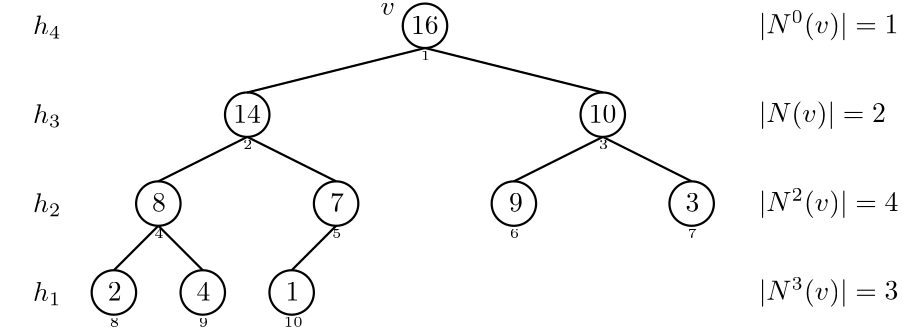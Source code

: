 <?xml version="1.0"?>
<!DOCTYPE ipe SYSTEM "ipe.dtd">
<ipe version="70218" creator="Ipe 7.2.23">
<info created="D:20230429175719" modified="D:20230501111311"/>
<ipestyle name="basic">
<symbol name="arrow/arc(spx)">
<path stroke="sym-stroke" fill="sym-stroke" pen="sym-pen">
0 0 m
-1 0.333 l
-1 -0.333 l
h
</path>
</symbol>
<symbol name="arrow/farc(spx)">
<path stroke="sym-stroke" fill="white" pen="sym-pen">
0 0 m
-1 0.333 l
-1 -0.333 l
h
</path>
</symbol>
<symbol name="arrow/ptarc(spx)">
<path stroke="sym-stroke" fill="sym-stroke" pen="sym-pen">
0 0 m
-1 0.333 l
-0.8 0 l
-1 -0.333 l
h
</path>
</symbol>
<symbol name="arrow/fptarc(spx)">
<path stroke="sym-stroke" fill="white" pen="sym-pen">
0 0 m
-1 0.333 l
-0.8 0 l
-1 -0.333 l
h
</path>
</symbol>
<symbol name="mark/circle(sx)" transformations="translations">
<path fill="sym-stroke">
0.6 0 0 0.6 0 0 e
0.4 0 0 0.4 0 0 e
</path>
</symbol>
<symbol name="mark/disk(sx)" transformations="translations">
<path fill="sym-stroke">
0.6 0 0 0.6 0 0 e
</path>
</symbol>
<symbol name="mark/fdisk(sfx)" transformations="translations">
<group>
<path fill="sym-fill">
0.5 0 0 0.5 0 0 e
</path>
<path fill="sym-stroke" fillrule="eofill">
0.6 0 0 0.6 0 0 e
0.4 0 0 0.4 0 0 e
</path>
</group>
</symbol>
<symbol name="mark/box(sx)" transformations="translations">
<path fill="sym-stroke" fillrule="eofill">
-0.6 -0.6 m
0.6 -0.6 l
0.6 0.6 l
-0.6 0.6 l
h
-0.4 -0.4 m
0.4 -0.4 l
0.4 0.4 l
-0.4 0.4 l
h
</path>
</symbol>
<symbol name="mark/square(sx)" transformations="translations">
<path fill="sym-stroke">
-0.6 -0.6 m
0.6 -0.6 l
0.6 0.6 l
-0.6 0.6 l
h
</path>
</symbol>
<symbol name="mark/fsquare(sfx)" transformations="translations">
<group>
<path fill="sym-fill">
-0.5 -0.5 m
0.5 -0.5 l
0.5 0.5 l
-0.5 0.5 l
h
</path>
<path fill="sym-stroke" fillrule="eofill">
-0.6 -0.6 m
0.6 -0.6 l
0.6 0.6 l
-0.6 0.6 l
h
-0.4 -0.4 m
0.4 -0.4 l
0.4 0.4 l
-0.4 0.4 l
h
</path>
</group>
</symbol>
<symbol name="mark/cross(sx)" transformations="translations">
<group>
<path fill="sym-stroke">
-0.43 -0.57 m
0.57 0.43 l
0.43 0.57 l
-0.57 -0.43 l
h
</path>
<path fill="sym-stroke">
-0.43 0.57 m
0.57 -0.43 l
0.43 -0.57 l
-0.57 0.43 l
h
</path>
</group>
</symbol>
<symbol name="arrow/fnormal(spx)">
<path stroke="sym-stroke" fill="white" pen="sym-pen">
0 0 m
-1 0.333 l
-1 -0.333 l
h
</path>
</symbol>
<symbol name="arrow/pointed(spx)">
<path stroke="sym-stroke" fill="sym-stroke" pen="sym-pen">
0 0 m
-1 0.333 l
-0.8 0 l
-1 -0.333 l
h
</path>
</symbol>
<symbol name="arrow/fpointed(spx)">
<path stroke="sym-stroke" fill="white" pen="sym-pen">
0 0 m
-1 0.333 l
-0.8 0 l
-1 -0.333 l
h
</path>
</symbol>
<symbol name="arrow/linear(spx)">
<path stroke="sym-stroke" pen="sym-pen">
-1 0.333 m
0 0 l
-1 -0.333 l
</path>
</symbol>
<symbol name="arrow/fdouble(spx)">
<path stroke="sym-stroke" fill="white" pen="sym-pen">
0 0 m
-1 0.333 l
-1 -0.333 l
h
-1 0 m
-2 0.333 l
-2 -0.333 l
h
</path>
</symbol>
<symbol name="arrow/double(spx)">
<path stroke="sym-stroke" fill="sym-stroke" pen="sym-pen">
0 0 m
-1 0.333 l
-1 -0.333 l
h
-1 0 m
-2 0.333 l
-2 -0.333 l
h
</path>
</symbol>
<symbol name="arrow/mid-normal(spx)">
<path stroke="sym-stroke" fill="sym-stroke" pen="sym-pen">
0.5 0 m
-0.5 0.333 l
-0.5 -0.333 l
h
</path>
</symbol>
<symbol name="arrow/mid-fnormal(spx)">
<path stroke="sym-stroke" fill="white" pen="sym-pen">
0.5 0 m
-0.5 0.333 l
-0.5 -0.333 l
h
</path>
</symbol>
<symbol name="arrow/mid-pointed(spx)">
<path stroke="sym-stroke" fill="sym-stroke" pen="sym-pen">
0.5 0 m
-0.5 0.333 l
-0.3 0 l
-0.5 -0.333 l
h
</path>
</symbol>
<symbol name="arrow/mid-fpointed(spx)">
<path stroke="sym-stroke" fill="white" pen="sym-pen">
0.5 0 m
-0.5 0.333 l
-0.3 0 l
-0.5 -0.333 l
h
</path>
</symbol>
<symbol name="arrow/mid-double(spx)">
<path stroke="sym-stroke" fill="sym-stroke" pen="sym-pen">
1 0 m
0 0.333 l
0 -0.333 l
h
0 0 m
-1 0.333 l
-1 -0.333 l
h
</path>
</symbol>
<symbol name="arrow/mid-fdouble(spx)">
<path stroke="sym-stroke" fill="white" pen="sym-pen">
1 0 m
0 0.333 l
0 -0.333 l
h
0 0 m
-1 0.333 l
-1 -0.333 l
h
</path>
</symbol>
<anglesize name="22.5 deg" value="22.5"/>
<anglesize name="30 deg" value="30"/>
<anglesize name="45 deg" value="45"/>
<anglesize name="60 deg" value="60"/>
<anglesize name="90 deg" value="90"/>
<arrowsize name="large" value="10"/>
<arrowsize name="small" value="5"/>
<arrowsize name="tiny" value="3"/>
<color name="blue" value="0 0 1"/>
<color name="brown" value="0.647 0.165 0.165"/>
<color name="darkblue" value="0 0 0.545"/>
<color name="darkcyan" value="0 0.545 0.545"/>
<color name="darkgray" value="0.663"/>
<color name="darkgreen" value="0 0.392 0"/>
<color name="darkmagenta" value="0.545 0 0.545"/>
<color name="darkorange" value="1 0.549 0"/>
<color name="darkred" value="0.545 0 0"/>
<color name="gold" value="1 0.843 0"/>
<color name="gray" value="0.745"/>
<color name="green" value="0 1 0"/>
<color name="lightblue" value="0.678 0.847 0.902"/>
<color name="lightcyan" value="0.878 1 1"/>
<color name="lightgray" value="0.827"/>
<color name="lightgreen" value="0.565 0.933 0.565"/>
<color name="lightyellow" value="1 1 0.878"/>
<color name="navy" value="0 0 0.502"/>
<color name="orange" value="1 0.647 0"/>
<color name="pink" value="1 0.753 0.796"/>
<color name="purple" value="0.627 0.125 0.941"/>
<color name="red" value="1 0 0"/>
<color name="seagreen" value="0.18 0.545 0.341"/>
<color name="turquoise" value="0.251 0.878 0.816"/>
<color name="violet" value="0.933 0.51 0.933"/>
<color name="yellow" value="1 1 0"/>
<dashstyle name="dash dot dotted" value="[4 2 1 2 1 2] 0"/>
<dashstyle name="dash dotted" value="[4 2 1 2] 0"/>
<dashstyle name="dashed" value="[4] 0"/>
<dashstyle name="dotted" value="[1 3] 0"/>
<gridsize name="10 pts (~3.5 mm)" value="10"/>
<gridsize name="14 pts (~5 mm)" value="14"/>
<gridsize name="16 pts (~6 mm)" value="16"/>
<gridsize name="20 pts (~7 mm)" value="20"/>
<gridsize name="28 pts (~10 mm)" value="28"/>
<gridsize name="32 pts (~12 mm)" value="32"/>
<gridsize name="4 pts" value="4"/>
<gridsize name="56 pts (~20 mm)" value="56"/>
<gridsize name="8 pts (~3 mm)" value="8"/>
<opacity name="10%" value="0.1"/>
<opacity name="30%" value="0.3"/>
<opacity name="50%" value="0.5"/>
<opacity name="75%" value="0.75"/>
<pen name="fat" value="1.2"/>
<pen name="heavier" value="0.8"/>
<pen name="ultrafat" value="2"/>
<symbolsize name="large" value="5"/>
<symbolsize name="small" value="2"/>
<symbolsize name="tiny" value="1.1"/>
<textsize name="Huge" value="\Huge"/>
<textsize name="LARGE" value="\LARGE"/>
<textsize name="Large" value="\Large"/>
<textsize name="footnote" value="\footnotesize"/>
<textsize name="huge" value="\huge"/>
<textsize name="large" value="\large"/>
<textsize name="small" value="\small"/>
<textsize name="tiny" value="\tiny"/>
<textstyle name="center" begin="\begin{center}" end="\end{center}"/>
<textstyle name="item" begin="\begin{itemize}\item{}" end="\end{itemize}"/>
<textstyle name="itemize" begin="\begin{itemize}" end="\end{itemize}"/>
<tiling name="falling" angle="-60" step="4" width="1"/>
<tiling name="rising" angle="30" step="4" width="1"/>
</ipestyle>
<page>
<layer name="alpha"/>
<view layers="alpha" active="alpha"/>
<path layer="alpha" stroke="black" pen="heavier">
8 0 0 8 72 712 e
</path>
<path stroke="black" pen="heavier">
8 0 0 8 104 712 e
</path>
<path stroke="black" pen="heavier">
8 0 0 8 136 712 e
</path>
<path stroke="black" pen="heavier">
8 0 0 8 88 744 e
</path>
<path stroke="black" pen="heavier">
8 0 0 8 152 744 e
</path>
<path stroke="black" pen="heavier">
8 0 0 8 216 744 e
</path>
<path stroke="black" pen="heavier">
8 0 0 8 280 744 e
</path>
<path stroke="black" pen="heavier">
8 0 0 8 120 776 e
</path>
<path stroke="black" pen="heavier">
8 0 0 8 248 776 e
</path>
<path stroke="black" pen="heavier">
8 0 0 8 184 808 e
</path>
<text matrix="1 0 0 1 6.95257 25.0556" transformations="translations" pos="172 780" stroke="black" type="label" width="9.963" height="6.42" depth="0" valign="baseline" style="math">16</text>
<text matrix="1 0 0 1 -57.0474 -6.9444" transformations="translations" pos="172 780" stroke="black" type="label" width="9.963" height="6.42" depth="0" valign="baseline" style="math">14</text>
<text matrix="1 0 0 1 70.9526 -6.9444" transformations="translations" pos="172 780" stroke="black" type="label" width="9.963" height="6.42" depth="0" valign="baseline" style="math">10</text>
<text matrix="1 0 0 1 42.1968 -38.9444" transformations="translations" pos="172 780" stroke="black" type="label" width="4.981" height="6.42" depth="0" valign="baseline" style="math">9</text>
<text matrix="1 0 0 1 -86.2367 -38.9129" transformations="translations" pos="172 780" stroke="black" type="label" width="4.981" height="6.42" depth="0" valign="baseline" style="math">8</text>
<text matrix="1 0 0 1 -22.2367 -38.9129" transformations="translations" pos="172 780" stroke="black" type="label" width="4.981" height="6.42" depth="0" valign="baseline" style="math">7</text>
<text matrix="1 0 0 1 105.763 -38.9129" transformations="translations" pos="172 780" stroke="black" type="label" width="4.981" height="6.42" depth="0" valign="baseline" style="math">3</text>
<text matrix="1 0 0 1 -102.237 -70.9129" transformations="translations" pos="172 780" stroke="black" type="label" width="4.981" height="6.42" depth="0" valign="baseline" style="math">2</text>
<text matrix="1 0 0 1 -70.2367 -70.9129" transformations="translations" pos="172 780" stroke="black" type="label" width="4.981" height="6.42" depth="0" valign="baseline" style="math">4</text>
<text matrix="1 0 0 1 -38.2367 -70.9129" transformations="translations" pos="172 780" stroke="black" type="label" width="4.981" height="6.42" depth="0" valign="baseline" style="math">1</text>
<path stroke="black" pen="heavier">
184 800 m
120 784 l
</path>
<path stroke="black" pen="heavier">
184 800 m
248 784 l
</path>
<path stroke="black" pen="heavier">
120 768 m
88 752 l
</path>
<path stroke="black" pen="heavier">
120 768 m
152 752 l
</path>
<path stroke="black" pen="heavier">
248 768 m
216 752 l
</path>
<path stroke="black" pen="heavier">
248 768 m
280 752 l
</path>
<path stroke="black" pen="heavier">
88 736 m
72 720 l
</path>
<path stroke="black" pen="heavier">
88 736 m
104 720 l
</path>
<path stroke="black" pen="heavier">
152 736 m
136 720 l
</path>
<text matrix="1 0 0 1 10.5102 23.5684" transformations="translations" pos="172 772" stroke="black" type="label" width="3.39" height="3.21" depth="0" valign="baseline" size="tiny" style="math">1</text>
<text matrix="1 0 0 1 74.5102 -8.4316" transformations="translations" pos="172 772" stroke="black" type="label" width="3.39" height="3.21" depth="0" valign="baseline" size="tiny" style="math">3</text>
<text matrix="1 0 0 1 -53.4898 -8.4316" transformations="translations" pos="172 772" stroke="black" type="label" width="3.39" height="3.21" depth="0" valign="baseline" size="tiny" style="math">2</text>
<text matrix="1 0 0 1 -85.4898 -40.4316" transformations="translations" pos="172 772" stroke="black" type="label" width="3.39" height="3.21" depth="0" valign="baseline" size="tiny" style="math">4</text>
<text matrix="1 0 0 1 -21.4898 -40.4316" transformations="translations" pos="172 772" stroke="black" type="label" width="3.39" height="3.21" depth="0" valign="baseline" size="tiny" style="math">5</text>
<text matrix="1 0 0 1 42.5102 -40.4316" transformations="translations" pos="172 772" stroke="black" type="label" width="3.39" height="3.21" depth="0" valign="baseline" size="tiny" style="math">6</text>
<text matrix="1 0 0 1 106.51 -40.4316" transformations="translations" pos="172 772" stroke="black" type="label" width="3.39" height="3.21" depth="0" valign="baseline" size="tiny" style="math">7</text>
<text matrix="1 0 0 1 -101.49 -72.4316" transformations="translations" pos="172 772" stroke="black" type="label" width="3.39" height="3.21" depth="0" valign="baseline" size="tiny" style="math">8</text>
<text matrix="1 0 0 1 -69.4898 -72.4316" transformations="translations" pos="172 772" stroke="black" type="label" width="3.39" height="3.21" depth="0" valign="baseline" size="tiny" style="math">9</text>
<text matrix="1 0 0 1 -38.8121 -72.3098" transformations="translations" pos="172 772" stroke="black" type="label" width="6.78" height="3.21" depth="0" valign="baseline" size="tiny" style="math">10</text>
<text transformations="translations" pos="32 704" stroke="black" type="label" width="0" height="0" depth="0" valign="baseline"></text>
<text matrix="1 0 0 1 272.105 5.36234" transformations="translations" pos="32 704" stroke="black" type="label" width="50.295" height="8.11" depth="2.49" valign="baseline" style="math">|N^3(v)|=3</text>
<text matrix="1 0 0 1 272.105 37.3623" transformations="translations" pos="32 704" stroke="black" type="label" width="50.295" height="8.11" depth="2.49" valign="baseline" style="math">|N^2(v)|=4</text>
<text matrix="1 0 0 1 272.105 69.3623" transformations="translations" pos="32 704" stroke="black" type="label" width="45.826" height="7.473" depth="2.49" valign="baseline" style="math">|N(v)|=2</text>
<text matrix="1 0 0 1 272.105 101.362" transformations="translations" pos="32 704" stroke="black" type="label" width="50.295" height="8.11" depth="2.49" valign="baseline" style="math">|N^0(v)|=1</text>
<text matrix="1 0 0 1 20 0" transformations="translations" pos="148 812" stroke="black" type="label" width="5.187" height="4.289" depth="0" valign="baseline" style="math">v</text>
<text matrix="1 0 0 1 10.9076 4.88725" transformations="translations" pos="32 704" stroke="black" type="label" width="10.209" height="6.923" depth="1.49" valign="baseline" style="math">h_1</text>
<text matrix="1 0 0 1 10.9076 36.8873" transformations="translations" pos="32 704" stroke="black" type="label" width="10.209" height="6.923" depth="1.49" valign="baseline" style="math">h_2</text>
<text matrix="1 0 0 1 10.9076 68.8872" transformations="translations" pos="32 704" stroke="black" type="label" width="10.209" height="6.923" depth="1.49" valign="baseline" style="math">h_3</text>
<text matrix="1 0 0 1 10.9076 100.887" transformations="translations" pos="32 704" stroke="black" type="label" width="10.209" height="6.923" depth="1.49" valign="baseline" style="math">h_4</text>
</page>
</ipe>
